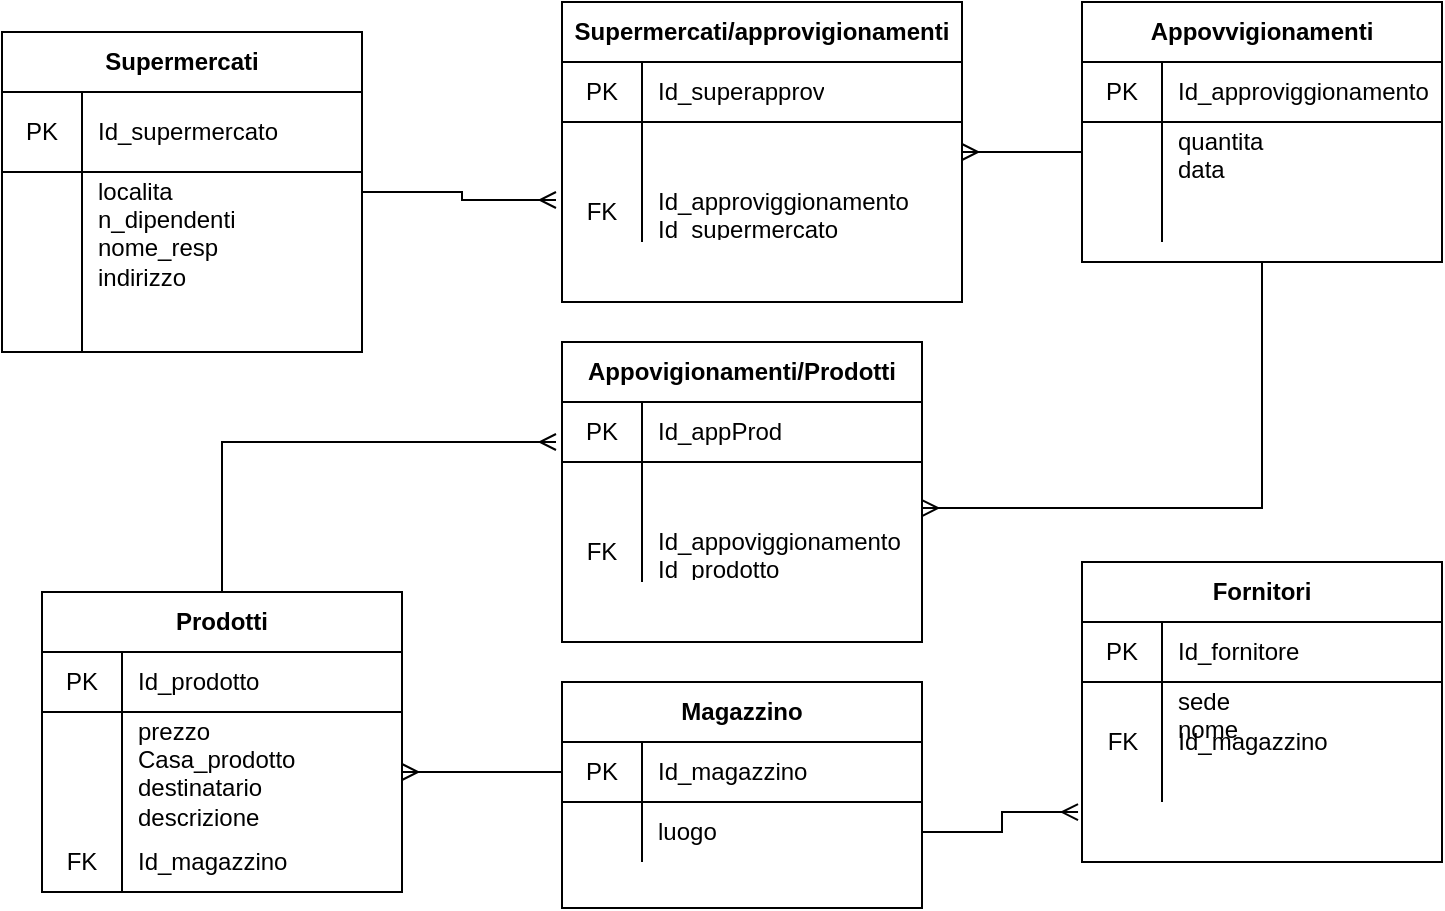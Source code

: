 <mxfile version="13.10.1" type="github">
  <diagram name="Page-1" id="e7e014a7-5840-1c2e-5031-d8a46d1fe8dd">
    <mxGraphModel dx="1934" dy="1323" grid="1" gridSize="10" guides="1" tooltips="1" connect="1" arrows="1" fold="1" page="1" pageScale="1" pageWidth="1169" pageHeight="826" background="#ffffff" math="0" shadow="0">
      <root>
        <mxCell id="0" />
        <mxCell id="1" parent="0" />
        <mxCell id="L-JZJ5lhQavrDPrTdJV8-103" style="edgeStyle=orthogonalEdgeStyle;rounded=0;orthogonalLoop=1;jettySize=auto;html=1;entryX=-0.015;entryY=0.3;entryDx=0;entryDy=0;entryPerimeter=0;endArrow=ERmany;endFill=0;" edge="1" parent="1" source="L-JZJ5lhQavrDPrTdJV8-41" target="L-JZJ5lhQavrDPrTdJV8-100">
          <mxGeometry relative="1" as="geometry" />
        </mxCell>
        <mxCell id="L-JZJ5lhQavrDPrTdJV8-41" value="Supermercati" style="shape=table;html=1;whiteSpace=wrap;startSize=30;container=1;collapsible=0;childLayout=tableLayout;fixedRows=1;rowLines=0;fontStyle=1;align=center;" vertex="1" parent="1">
          <mxGeometry x="-740" y="-535" width="180" height="160" as="geometry" />
        </mxCell>
        <mxCell id="L-JZJ5lhQavrDPrTdJV8-42" value="" style="shape=partialRectangle;html=1;whiteSpace=wrap;collapsible=0;dropTarget=0;pointerEvents=0;fillColor=none;top=0;left=0;bottom=1;right=0;points=[[0,0.5],[1,0.5]];portConstraint=eastwest;" vertex="1" parent="L-JZJ5lhQavrDPrTdJV8-41">
          <mxGeometry y="30" width="180" height="40" as="geometry" />
        </mxCell>
        <mxCell id="L-JZJ5lhQavrDPrTdJV8-43" value="PK" style="shape=partialRectangle;html=1;whiteSpace=wrap;connectable=0;fillColor=none;top=0;left=0;bottom=0;right=0;overflow=hidden;" vertex="1" parent="L-JZJ5lhQavrDPrTdJV8-42">
          <mxGeometry width="40" height="40" as="geometry" />
        </mxCell>
        <mxCell id="L-JZJ5lhQavrDPrTdJV8-44" value="Id_supermercato" style="shape=partialRectangle;html=1;whiteSpace=wrap;connectable=0;fillColor=none;top=0;left=0;bottom=0;right=0;align=left;spacingLeft=6;overflow=hidden;" vertex="1" parent="L-JZJ5lhQavrDPrTdJV8-42">
          <mxGeometry x="40" width="140" height="40" as="geometry" />
        </mxCell>
        <mxCell id="L-JZJ5lhQavrDPrTdJV8-45" value="" style="shape=partialRectangle;html=1;whiteSpace=wrap;collapsible=0;dropTarget=0;pointerEvents=0;fillColor=none;top=0;left=0;bottom=0;right=0;points=[[0,0.5],[1,0.5]];portConstraint=eastwest;" vertex="1" parent="L-JZJ5lhQavrDPrTdJV8-41">
          <mxGeometry y="70" width="180" height="60" as="geometry" />
        </mxCell>
        <mxCell id="L-JZJ5lhQavrDPrTdJV8-46" value="" style="shape=partialRectangle;html=1;whiteSpace=wrap;connectable=0;fillColor=none;top=0;left=0;bottom=0;right=0;overflow=hidden;" vertex="1" parent="L-JZJ5lhQavrDPrTdJV8-45">
          <mxGeometry width="40" height="60" as="geometry" />
        </mxCell>
        <mxCell id="L-JZJ5lhQavrDPrTdJV8-47" value="localita&lt;br&gt;n_dipendenti&lt;br&gt;nome_resp&lt;br&gt;indirizzo" style="shape=partialRectangle;html=1;whiteSpace=wrap;connectable=0;fillColor=none;top=0;left=0;bottom=0;right=0;align=left;spacingLeft=6;overflow=hidden;" vertex="1" parent="L-JZJ5lhQavrDPrTdJV8-45">
          <mxGeometry x="40" width="140" height="60" as="geometry" />
        </mxCell>
        <mxCell id="L-JZJ5lhQavrDPrTdJV8-48" value="" style="shape=partialRectangle;html=1;whiteSpace=wrap;collapsible=0;dropTarget=0;pointerEvents=0;fillColor=none;top=0;left=0;bottom=0;right=0;points=[[0,0.5],[1,0.5]];portConstraint=eastwest;" vertex="1" parent="L-JZJ5lhQavrDPrTdJV8-41">
          <mxGeometry y="130" width="180" height="30" as="geometry" />
        </mxCell>
        <mxCell id="L-JZJ5lhQavrDPrTdJV8-49" value="" style="shape=partialRectangle;html=1;whiteSpace=wrap;connectable=0;fillColor=none;top=0;left=0;bottom=0;right=0;overflow=hidden;" vertex="1" parent="L-JZJ5lhQavrDPrTdJV8-48">
          <mxGeometry width="40" height="30" as="geometry" />
        </mxCell>
        <mxCell id="L-JZJ5lhQavrDPrTdJV8-50" value="" style="shape=partialRectangle;html=1;whiteSpace=wrap;connectable=0;fillColor=none;top=0;left=0;bottom=0;right=0;align=left;spacingLeft=6;overflow=hidden;" vertex="1" parent="L-JZJ5lhQavrDPrTdJV8-48">
          <mxGeometry x="40" width="140" height="30" as="geometry" />
        </mxCell>
        <mxCell id="L-JZJ5lhQavrDPrTdJV8-122" style="edgeStyle=orthogonalEdgeStyle;rounded=0;orthogonalLoop=1;jettySize=auto;html=1;entryX=1;entryY=0.767;entryDx=0;entryDy=0;entryPerimeter=0;endArrow=ERmany;endFill=0;" edge="1" parent="1" source="L-JZJ5lhQavrDPrTdJV8-51" target="L-JZJ5lhQavrDPrTdJV8-113">
          <mxGeometry relative="1" as="geometry" />
        </mxCell>
        <mxCell id="L-JZJ5lhQavrDPrTdJV8-51" value="Appovvigionamenti" style="shape=table;html=1;whiteSpace=wrap;startSize=30;container=1;collapsible=0;childLayout=tableLayout;fixedRows=1;rowLines=0;fontStyle=1;align=center;" vertex="1" parent="1">
          <mxGeometry x="-200" y="-550" width="180" height="130" as="geometry" />
        </mxCell>
        <mxCell id="L-JZJ5lhQavrDPrTdJV8-52" value="" style="shape=partialRectangle;html=1;whiteSpace=wrap;collapsible=0;dropTarget=0;pointerEvents=0;fillColor=none;top=0;left=0;bottom=1;right=0;points=[[0,0.5],[1,0.5]];portConstraint=eastwest;" vertex="1" parent="L-JZJ5lhQavrDPrTdJV8-51">
          <mxGeometry y="30" width="180" height="30" as="geometry" />
        </mxCell>
        <mxCell id="L-JZJ5lhQavrDPrTdJV8-53" value="PK" style="shape=partialRectangle;html=1;whiteSpace=wrap;connectable=0;fillColor=none;top=0;left=0;bottom=0;right=0;overflow=hidden;" vertex="1" parent="L-JZJ5lhQavrDPrTdJV8-52">
          <mxGeometry width="40" height="30" as="geometry" />
        </mxCell>
        <mxCell id="L-JZJ5lhQavrDPrTdJV8-54" value="Id_approviggionamento" style="shape=partialRectangle;html=1;whiteSpace=wrap;connectable=0;fillColor=none;top=0;left=0;bottom=0;right=0;align=left;spacingLeft=6;overflow=hidden;" vertex="1" parent="L-JZJ5lhQavrDPrTdJV8-52">
          <mxGeometry x="40" width="140" height="30" as="geometry" />
        </mxCell>
        <mxCell id="L-JZJ5lhQavrDPrTdJV8-55" value="" style="shape=partialRectangle;html=1;whiteSpace=wrap;collapsible=0;dropTarget=0;pointerEvents=0;fillColor=none;top=0;left=0;bottom=0;right=0;points=[[0,0.5],[1,0.5]];portConstraint=eastwest;" vertex="1" parent="L-JZJ5lhQavrDPrTdJV8-51">
          <mxGeometry y="60" width="180" height="30" as="geometry" />
        </mxCell>
        <mxCell id="L-JZJ5lhQavrDPrTdJV8-56" value="" style="shape=partialRectangle;html=1;whiteSpace=wrap;connectable=0;fillColor=none;top=0;left=0;bottom=0;right=0;overflow=hidden;" vertex="1" parent="L-JZJ5lhQavrDPrTdJV8-55">
          <mxGeometry width="40" height="30" as="geometry" />
        </mxCell>
        <mxCell id="L-JZJ5lhQavrDPrTdJV8-57" value="quantita&lt;br&gt;data&lt;br&gt;" style="shape=partialRectangle;html=1;whiteSpace=wrap;connectable=0;fillColor=none;top=0;left=0;bottom=0;right=0;align=left;spacingLeft=6;overflow=hidden;" vertex="1" parent="L-JZJ5lhQavrDPrTdJV8-55">
          <mxGeometry x="40" width="140" height="30" as="geometry" />
        </mxCell>
        <mxCell id="L-JZJ5lhQavrDPrTdJV8-58" value="" style="shape=partialRectangle;html=1;whiteSpace=wrap;collapsible=0;dropTarget=0;pointerEvents=0;fillColor=none;top=0;left=0;bottom=0;right=0;points=[[0,0.5],[1,0.5]];portConstraint=eastwest;" vertex="1" parent="L-JZJ5lhQavrDPrTdJV8-51">
          <mxGeometry y="90" width="180" height="30" as="geometry" />
        </mxCell>
        <mxCell id="L-JZJ5lhQavrDPrTdJV8-59" value="" style="shape=partialRectangle;html=1;whiteSpace=wrap;connectable=0;fillColor=none;top=0;left=0;bottom=0;right=0;overflow=hidden;" vertex="1" parent="L-JZJ5lhQavrDPrTdJV8-58">
          <mxGeometry width="40" height="30" as="geometry" />
        </mxCell>
        <mxCell id="L-JZJ5lhQavrDPrTdJV8-60" value="" style="shape=partialRectangle;html=1;whiteSpace=wrap;connectable=0;fillColor=none;top=0;left=0;bottom=0;right=0;align=left;spacingLeft=6;overflow=hidden;" vertex="1" parent="L-JZJ5lhQavrDPrTdJV8-58">
          <mxGeometry x="40" width="140" height="30" as="geometry" />
        </mxCell>
        <mxCell id="L-JZJ5lhQavrDPrTdJV8-119" style="edgeStyle=orthogonalEdgeStyle;rounded=0;orthogonalLoop=1;jettySize=auto;html=1;endArrow=ERmany;endFill=0;" edge="1" parent="1" source="L-JZJ5lhQavrDPrTdJV8-61">
          <mxGeometry relative="1" as="geometry">
            <mxPoint x="-463" y="-330" as="targetPoint" />
            <Array as="points">
              <mxPoint x="-630" y="-330" />
            </Array>
          </mxGeometry>
        </mxCell>
        <mxCell id="L-JZJ5lhQavrDPrTdJV8-61" value="Prodotti" style="shape=table;html=1;whiteSpace=wrap;startSize=30;container=1;collapsible=0;childLayout=tableLayout;fixedRows=1;rowLines=0;fontStyle=1;align=center;" vertex="1" parent="1">
          <mxGeometry x="-720" y="-255" width="180" height="150" as="geometry" />
        </mxCell>
        <mxCell id="L-JZJ5lhQavrDPrTdJV8-62" value="" style="shape=partialRectangle;html=1;whiteSpace=wrap;collapsible=0;dropTarget=0;pointerEvents=0;fillColor=none;top=0;left=0;bottom=1;right=0;points=[[0,0.5],[1,0.5]];portConstraint=eastwest;" vertex="1" parent="L-JZJ5lhQavrDPrTdJV8-61">
          <mxGeometry y="30" width="180" height="30" as="geometry" />
        </mxCell>
        <mxCell id="L-JZJ5lhQavrDPrTdJV8-63" value="PK" style="shape=partialRectangle;html=1;whiteSpace=wrap;connectable=0;fillColor=none;top=0;left=0;bottom=0;right=0;overflow=hidden;" vertex="1" parent="L-JZJ5lhQavrDPrTdJV8-62">
          <mxGeometry width="40" height="30" as="geometry" />
        </mxCell>
        <mxCell id="L-JZJ5lhQavrDPrTdJV8-64" value="Id_prodotto" style="shape=partialRectangle;html=1;whiteSpace=wrap;connectable=0;fillColor=none;top=0;left=0;bottom=0;right=0;align=left;spacingLeft=6;overflow=hidden;" vertex="1" parent="L-JZJ5lhQavrDPrTdJV8-62">
          <mxGeometry x="40" width="140" height="30" as="geometry" />
        </mxCell>
        <mxCell id="L-JZJ5lhQavrDPrTdJV8-65" value="" style="shape=partialRectangle;html=1;whiteSpace=wrap;collapsible=0;dropTarget=0;pointerEvents=0;fillColor=none;top=0;left=0;bottom=0;right=0;points=[[0,0.5],[1,0.5]];portConstraint=eastwest;" vertex="1" parent="L-JZJ5lhQavrDPrTdJV8-61">
          <mxGeometry y="60" width="180" height="60" as="geometry" />
        </mxCell>
        <mxCell id="L-JZJ5lhQavrDPrTdJV8-66" value="" style="shape=partialRectangle;html=1;whiteSpace=wrap;connectable=0;fillColor=none;top=0;left=0;bottom=0;right=0;overflow=hidden;" vertex="1" parent="L-JZJ5lhQavrDPrTdJV8-65">
          <mxGeometry width="40" height="60" as="geometry" />
        </mxCell>
        <mxCell id="L-JZJ5lhQavrDPrTdJV8-67" value="prezzo&lt;br&gt;Casa_prodotto&lt;br&gt;destinatario&lt;br&gt;descrizione" style="shape=partialRectangle;html=1;whiteSpace=wrap;connectable=0;fillColor=none;top=0;left=0;bottom=0;right=0;align=left;spacingLeft=6;overflow=hidden;" vertex="1" parent="L-JZJ5lhQavrDPrTdJV8-65">
          <mxGeometry x="40" width="140" height="60" as="geometry" />
        </mxCell>
        <mxCell id="L-JZJ5lhQavrDPrTdJV8-68" value="" style="shape=partialRectangle;html=1;whiteSpace=wrap;collapsible=0;dropTarget=0;pointerEvents=0;fillColor=none;top=0;left=0;bottom=0;right=0;points=[[0,0.5],[1,0.5]];portConstraint=eastwest;" vertex="1" parent="L-JZJ5lhQavrDPrTdJV8-61">
          <mxGeometry y="120" width="180" height="30" as="geometry" />
        </mxCell>
        <mxCell id="L-JZJ5lhQavrDPrTdJV8-69" value="FK" style="shape=partialRectangle;html=1;whiteSpace=wrap;connectable=0;fillColor=none;top=0;left=0;bottom=0;right=0;overflow=hidden;" vertex="1" parent="L-JZJ5lhQavrDPrTdJV8-68">
          <mxGeometry width="40" height="30" as="geometry" />
        </mxCell>
        <mxCell id="L-JZJ5lhQavrDPrTdJV8-70" value="Id_magazzino" style="shape=partialRectangle;html=1;whiteSpace=wrap;connectable=0;fillColor=none;top=0;left=0;bottom=0;right=0;align=left;spacingLeft=6;overflow=hidden;" vertex="1" parent="L-JZJ5lhQavrDPrTdJV8-68">
          <mxGeometry x="40" width="140" height="30" as="geometry" />
        </mxCell>
        <mxCell id="L-JZJ5lhQavrDPrTdJV8-71" value="Fornitori" style="shape=table;html=1;whiteSpace=wrap;startSize=30;container=1;collapsible=0;childLayout=tableLayout;fixedRows=1;rowLines=0;fontStyle=1;align=center;" vertex="1" parent="1">
          <mxGeometry x="-200" y="-270" width="180" height="150" as="geometry" />
        </mxCell>
        <mxCell id="L-JZJ5lhQavrDPrTdJV8-72" value="" style="shape=partialRectangle;html=1;whiteSpace=wrap;collapsible=0;dropTarget=0;pointerEvents=0;fillColor=none;top=0;left=0;bottom=1;right=0;points=[[0,0.5],[1,0.5]];portConstraint=eastwest;" vertex="1" parent="L-JZJ5lhQavrDPrTdJV8-71">
          <mxGeometry y="30" width="180" height="30" as="geometry" />
        </mxCell>
        <mxCell id="L-JZJ5lhQavrDPrTdJV8-73" value="PK" style="shape=partialRectangle;html=1;whiteSpace=wrap;connectable=0;fillColor=none;top=0;left=0;bottom=0;right=0;overflow=hidden;" vertex="1" parent="L-JZJ5lhQavrDPrTdJV8-72">
          <mxGeometry width="40" height="30" as="geometry" />
        </mxCell>
        <mxCell id="L-JZJ5lhQavrDPrTdJV8-74" value="Id_fornitore" style="shape=partialRectangle;html=1;whiteSpace=wrap;connectable=0;fillColor=none;top=0;left=0;bottom=0;right=0;align=left;spacingLeft=6;overflow=hidden;" vertex="1" parent="L-JZJ5lhQavrDPrTdJV8-72">
          <mxGeometry x="40" width="140" height="30" as="geometry" />
        </mxCell>
        <mxCell id="L-JZJ5lhQavrDPrTdJV8-75" value="" style="shape=partialRectangle;html=1;whiteSpace=wrap;collapsible=0;dropTarget=0;pointerEvents=0;fillColor=none;top=0;left=0;bottom=0;right=0;points=[[0,0.5],[1,0.5]];portConstraint=eastwest;" vertex="1" parent="L-JZJ5lhQavrDPrTdJV8-71">
          <mxGeometry y="60" width="180" height="30" as="geometry" />
        </mxCell>
        <mxCell id="L-JZJ5lhQavrDPrTdJV8-76" value="" style="shape=partialRectangle;html=1;whiteSpace=wrap;connectable=0;fillColor=none;top=0;left=0;bottom=0;right=0;overflow=hidden;" vertex="1" parent="L-JZJ5lhQavrDPrTdJV8-75">
          <mxGeometry width="40" height="30" as="geometry" />
        </mxCell>
        <mxCell id="L-JZJ5lhQavrDPrTdJV8-77" value="sede&lt;br&gt;nome&lt;br&gt;codice_fiscale" style="shape=partialRectangle;html=1;whiteSpace=wrap;connectable=0;fillColor=none;top=0;left=0;bottom=0;right=0;align=left;spacingLeft=6;overflow=hidden;" vertex="1" parent="L-JZJ5lhQavrDPrTdJV8-75">
          <mxGeometry x="40" width="140" height="30" as="geometry" />
        </mxCell>
        <mxCell id="L-JZJ5lhQavrDPrTdJV8-78" value="" style="shape=partialRectangle;html=1;whiteSpace=wrap;collapsible=0;dropTarget=0;pointerEvents=0;fillColor=none;top=0;left=0;bottom=0;right=0;points=[[0,0.5],[1,0.5]];portConstraint=eastwest;" vertex="1" parent="L-JZJ5lhQavrDPrTdJV8-71">
          <mxGeometry y="90" width="180" height="30" as="geometry" />
        </mxCell>
        <mxCell id="L-JZJ5lhQavrDPrTdJV8-79" value="" style="shape=partialRectangle;html=1;whiteSpace=wrap;connectable=0;fillColor=none;top=0;left=0;bottom=0;right=0;overflow=hidden;" vertex="1" parent="L-JZJ5lhQavrDPrTdJV8-78">
          <mxGeometry width="40" height="30" as="geometry" />
        </mxCell>
        <mxCell id="L-JZJ5lhQavrDPrTdJV8-80" value="" style="shape=partialRectangle;html=1;whiteSpace=wrap;connectable=0;fillColor=none;top=0;left=0;bottom=0;right=0;align=left;spacingLeft=6;overflow=hidden;" vertex="1" parent="L-JZJ5lhQavrDPrTdJV8-78">
          <mxGeometry x="40" width="140" height="30" as="geometry" />
        </mxCell>
        <mxCell id="L-JZJ5lhQavrDPrTdJV8-83" value="Magazzino" style="shape=table;html=1;whiteSpace=wrap;startSize=30;container=1;collapsible=0;childLayout=tableLayout;fixedRows=1;rowLines=0;fontStyle=1;align=center;" vertex="1" parent="1">
          <mxGeometry x="-460" y="-210" width="180" height="113" as="geometry" />
        </mxCell>
        <mxCell id="L-JZJ5lhQavrDPrTdJV8-84" value="" style="shape=partialRectangle;html=1;whiteSpace=wrap;collapsible=0;dropTarget=0;pointerEvents=0;fillColor=none;top=0;left=0;bottom=1;right=0;points=[[0,0.5],[1,0.5]];portConstraint=eastwest;" vertex="1" parent="L-JZJ5lhQavrDPrTdJV8-83">
          <mxGeometry y="30" width="180" height="30" as="geometry" />
        </mxCell>
        <mxCell id="L-JZJ5lhQavrDPrTdJV8-85" value="PK" style="shape=partialRectangle;html=1;whiteSpace=wrap;connectable=0;fillColor=none;top=0;left=0;bottom=0;right=0;overflow=hidden;" vertex="1" parent="L-JZJ5lhQavrDPrTdJV8-84">
          <mxGeometry width="40" height="30" as="geometry" />
        </mxCell>
        <mxCell id="L-JZJ5lhQavrDPrTdJV8-86" value="Id_magazzino" style="shape=partialRectangle;html=1;whiteSpace=wrap;connectable=0;fillColor=none;top=0;left=0;bottom=0;right=0;align=left;spacingLeft=6;overflow=hidden;" vertex="1" parent="L-JZJ5lhQavrDPrTdJV8-84">
          <mxGeometry x="40" width="140" height="30" as="geometry" />
        </mxCell>
        <mxCell id="L-JZJ5lhQavrDPrTdJV8-90" value="" style="shape=partialRectangle;html=1;whiteSpace=wrap;collapsible=0;dropTarget=0;pointerEvents=0;fillColor=none;top=0;left=0;bottom=0;right=0;points=[[0,0.5],[1,0.5]];portConstraint=eastwest;" vertex="1" parent="L-JZJ5lhQavrDPrTdJV8-83">
          <mxGeometry y="60" width="180" height="30" as="geometry" />
        </mxCell>
        <mxCell id="L-JZJ5lhQavrDPrTdJV8-91" value="" style="shape=partialRectangle;html=1;whiteSpace=wrap;connectable=0;fillColor=none;top=0;left=0;bottom=0;right=0;overflow=hidden;" vertex="1" parent="L-JZJ5lhQavrDPrTdJV8-90">
          <mxGeometry width="40" height="30" as="geometry" />
        </mxCell>
        <mxCell id="L-JZJ5lhQavrDPrTdJV8-92" value="luogo" style="shape=partialRectangle;html=1;whiteSpace=wrap;connectable=0;fillColor=none;top=0;left=0;bottom=0;right=0;align=left;spacingLeft=6;overflow=hidden;" vertex="1" parent="L-JZJ5lhQavrDPrTdJV8-90">
          <mxGeometry x="40" width="140" height="30" as="geometry" />
        </mxCell>
        <mxCell id="L-JZJ5lhQavrDPrTdJV8-93" value="Supermercati/approvigionamenti" style="shape=table;html=1;whiteSpace=wrap;startSize=30;container=1;collapsible=0;childLayout=tableLayout;fixedRows=1;rowLines=0;fontStyle=1;align=center;" vertex="1" parent="1">
          <mxGeometry x="-460" y="-550" width="200" height="150" as="geometry" />
        </mxCell>
        <mxCell id="L-JZJ5lhQavrDPrTdJV8-94" value="" style="shape=partialRectangle;html=1;whiteSpace=wrap;collapsible=0;dropTarget=0;pointerEvents=0;fillColor=none;top=0;left=0;bottom=1;right=0;points=[[0,0.5],[1,0.5]];portConstraint=eastwest;" vertex="1" parent="L-JZJ5lhQavrDPrTdJV8-93">
          <mxGeometry y="30" width="200" height="30" as="geometry" />
        </mxCell>
        <mxCell id="L-JZJ5lhQavrDPrTdJV8-95" value="PK" style="shape=partialRectangle;html=1;whiteSpace=wrap;connectable=0;fillColor=none;top=0;left=0;bottom=0;right=0;overflow=hidden;" vertex="1" parent="L-JZJ5lhQavrDPrTdJV8-94">
          <mxGeometry width="40" height="30" as="geometry" />
        </mxCell>
        <mxCell id="L-JZJ5lhQavrDPrTdJV8-96" value="Id_superapprov" style="shape=partialRectangle;html=1;whiteSpace=wrap;connectable=0;fillColor=none;top=0;left=0;bottom=0;right=0;align=left;spacingLeft=6;overflow=hidden;" vertex="1" parent="L-JZJ5lhQavrDPrTdJV8-94">
          <mxGeometry x="40" width="160" height="30" as="geometry" />
        </mxCell>
        <mxCell id="L-JZJ5lhQavrDPrTdJV8-97" value="" style="shape=partialRectangle;html=1;whiteSpace=wrap;collapsible=0;dropTarget=0;pointerEvents=0;fillColor=none;top=0;left=0;bottom=0;right=0;points=[[0,0.5],[1,0.5]];portConstraint=eastwest;" vertex="1" parent="L-JZJ5lhQavrDPrTdJV8-93">
          <mxGeometry y="60" width="200" height="30" as="geometry" />
        </mxCell>
        <mxCell id="L-JZJ5lhQavrDPrTdJV8-98" value="" style="shape=partialRectangle;html=1;whiteSpace=wrap;connectable=0;fillColor=none;top=0;left=0;bottom=0;right=0;overflow=hidden;" vertex="1" parent="L-JZJ5lhQavrDPrTdJV8-97">
          <mxGeometry width="40" height="30" as="geometry" />
        </mxCell>
        <mxCell id="L-JZJ5lhQavrDPrTdJV8-99" value="" style="shape=partialRectangle;html=1;whiteSpace=wrap;connectable=0;fillColor=none;top=0;left=0;bottom=0;right=0;align=left;spacingLeft=6;overflow=hidden;" vertex="1" parent="L-JZJ5lhQavrDPrTdJV8-97">
          <mxGeometry x="40" width="160" height="30" as="geometry" />
        </mxCell>
        <mxCell id="L-JZJ5lhQavrDPrTdJV8-100" value="" style="shape=partialRectangle;html=1;whiteSpace=wrap;collapsible=0;dropTarget=0;pointerEvents=0;fillColor=none;top=0;left=0;bottom=0;right=0;points=[[0,0.5],[1,0.5]];portConstraint=eastwest;" vertex="1" parent="L-JZJ5lhQavrDPrTdJV8-93">
          <mxGeometry y="90" width="200" height="30" as="geometry" />
        </mxCell>
        <mxCell id="L-JZJ5lhQavrDPrTdJV8-101" value="FK" style="shape=partialRectangle;html=1;whiteSpace=wrap;connectable=0;fillColor=none;top=0;left=0;bottom=0;right=0;overflow=hidden;" vertex="1" parent="L-JZJ5lhQavrDPrTdJV8-100">
          <mxGeometry width="40" height="30" as="geometry" />
        </mxCell>
        <mxCell id="L-JZJ5lhQavrDPrTdJV8-102" value="&lt;span&gt;Id_approviggionamento&lt;/span&gt;&lt;br&gt;&lt;span&gt;Id_supermercato&lt;/span&gt;" style="shape=partialRectangle;html=1;whiteSpace=wrap;connectable=0;fillColor=none;top=0;left=0;bottom=0;right=0;align=left;spacingLeft=6;overflow=hidden;" vertex="1" parent="L-JZJ5lhQavrDPrTdJV8-100">
          <mxGeometry x="40" width="160" height="30" as="geometry" />
        </mxCell>
        <mxCell id="L-JZJ5lhQavrDPrTdJV8-104" style="edgeStyle=orthogonalEdgeStyle;rounded=0;orthogonalLoop=1;jettySize=auto;html=1;entryX=1;entryY=0.5;entryDx=0;entryDy=0;endArrow=ERmany;endFill=0;" edge="1" parent="1" source="L-JZJ5lhQavrDPrTdJV8-55" target="L-JZJ5lhQavrDPrTdJV8-97">
          <mxGeometry relative="1" as="geometry" />
        </mxCell>
        <mxCell id="L-JZJ5lhQavrDPrTdJV8-105" style="edgeStyle=orthogonalEdgeStyle;rounded=0;orthogonalLoop=1;jettySize=auto;html=1;entryX=1;entryY=0.5;entryDx=0;entryDy=0;endArrow=ERmany;endFill=0;" edge="1" parent="1" source="L-JZJ5lhQavrDPrTdJV8-84" target="L-JZJ5lhQavrDPrTdJV8-65">
          <mxGeometry relative="1" as="geometry" />
        </mxCell>
        <mxCell id="L-JZJ5lhQavrDPrTdJV8-106" style="edgeStyle=orthogonalEdgeStyle;rounded=0;orthogonalLoop=1;jettySize=auto;html=1;entryX=-0.011;entryY=1.167;entryDx=0;entryDy=0;entryPerimeter=0;endArrow=ERmany;endFill=0;" edge="1" parent="1" source="L-JZJ5lhQavrDPrTdJV8-90" target="L-JZJ5lhQavrDPrTdJV8-78">
          <mxGeometry relative="1" as="geometry" />
        </mxCell>
        <mxCell id="L-JZJ5lhQavrDPrTdJV8-107" value="FK" style="text;html=1;align=center;verticalAlign=middle;resizable=0;points=[];autosize=1;" vertex="1" parent="1">
          <mxGeometry x="-195" y="-190" width="30" height="20" as="geometry" />
        </mxCell>
        <mxCell id="L-JZJ5lhQavrDPrTdJV8-108" value="Id_magazzino" style="text;html=1;align=center;verticalAlign=middle;resizable=0;points=[];autosize=1;" vertex="1" parent="1">
          <mxGeometry x="-160" y="-190" width="90" height="20" as="geometry" />
        </mxCell>
        <mxCell id="L-JZJ5lhQavrDPrTdJV8-109" value="Appovigionamenti/Prodotti" style="shape=table;html=1;whiteSpace=wrap;startSize=30;container=1;collapsible=0;childLayout=tableLayout;fixedRows=1;rowLines=0;fontStyle=1;align=center;" vertex="1" parent="1">
          <mxGeometry x="-460" y="-380" width="180" height="150" as="geometry" />
        </mxCell>
        <mxCell id="L-JZJ5lhQavrDPrTdJV8-110" value="" style="shape=partialRectangle;html=1;whiteSpace=wrap;collapsible=0;dropTarget=0;pointerEvents=0;fillColor=none;top=0;left=0;bottom=1;right=0;points=[[0,0.5],[1,0.5]];portConstraint=eastwest;" vertex="1" parent="L-JZJ5lhQavrDPrTdJV8-109">
          <mxGeometry y="30" width="180" height="30" as="geometry" />
        </mxCell>
        <mxCell id="L-JZJ5lhQavrDPrTdJV8-111" value="PK" style="shape=partialRectangle;html=1;whiteSpace=wrap;connectable=0;fillColor=none;top=0;left=0;bottom=0;right=0;overflow=hidden;" vertex="1" parent="L-JZJ5lhQavrDPrTdJV8-110">
          <mxGeometry width="40" height="30" as="geometry" />
        </mxCell>
        <mxCell id="L-JZJ5lhQavrDPrTdJV8-112" value="Id_appProd" style="shape=partialRectangle;html=1;whiteSpace=wrap;connectable=0;fillColor=none;top=0;left=0;bottom=0;right=0;align=left;spacingLeft=6;overflow=hidden;" vertex="1" parent="L-JZJ5lhQavrDPrTdJV8-110">
          <mxGeometry x="40" width="140" height="30" as="geometry" />
        </mxCell>
        <mxCell id="L-JZJ5lhQavrDPrTdJV8-113" value="" style="shape=partialRectangle;html=1;whiteSpace=wrap;collapsible=0;dropTarget=0;pointerEvents=0;fillColor=none;top=0;left=0;bottom=0;right=0;points=[[0,0.5],[1,0.5]];portConstraint=eastwest;" vertex="1" parent="L-JZJ5lhQavrDPrTdJV8-109">
          <mxGeometry y="60" width="180" height="30" as="geometry" />
        </mxCell>
        <mxCell id="L-JZJ5lhQavrDPrTdJV8-114" value="" style="shape=partialRectangle;html=1;whiteSpace=wrap;connectable=0;fillColor=none;top=0;left=0;bottom=0;right=0;overflow=hidden;" vertex="1" parent="L-JZJ5lhQavrDPrTdJV8-113">
          <mxGeometry width="40" height="30" as="geometry" />
        </mxCell>
        <mxCell id="L-JZJ5lhQavrDPrTdJV8-115" value="" style="shape=partialRectangle;html=1;whiteSpace=wrap;connectable=0;fillColor=none;top=0;left=0;bottom=0;right=0;align=left;spacingLeft=6;overflow=hidden;" vertex="1" parent="L-JZJ5lhQavrDPrTdJV8-113">
          <mxGeometry x="40" width="140" height="30" as="geometry" />
        </mxCell>
        <mxCell id="L-JZJ5lhQavrDPrTdJV8-116" value="" style="shape=partialRectangle;html=1;whiteSpace=wrap;collapsible=0;dropTarget=0;pointerEvents=0;fillColor=none;top=0;left=0;bottom=0;right=0;points=[[0,0.5],[1,0.5]];portConstraint=eastwest;" vertex="1" parent="L-JZJ5lhQavrDPrTdJV8-109">
          <mxGeometry y="90" width="180" height="30" as="geometry" />
        </mxCell>
        <mxCell id="L-JZJ5lhQavrDPrTdJV8-117" value="FK" style="shape=partialRectangle;html=1;whiteSpace=wrap;connectable=0;fillColor=none;top=0;left=0;bottom=0;right=0;overflow=hidden;" vertex="1" parent="L-JZJ5lhQavrDPrTdJV8-116">
          <mxGeometry width="40" height="30" as="geometry" />
        </mxCell>
        <mxCell id="L-JZJ5lhQavrDPrTdJV8-118" value="Id_appoviggionamento&lt;br&gt;Id_prodotto" style="shape=partialRectangle;html=1;whiteSpace=wrap;connectable=0;fillColor=none;top=0;left=0;bottom=0;right=0;align=left;spacingLeft=6;overflow=hidden;" vertex="1" parent="L-JZJ5lhQavrDPrTdJV8-116">
          <mxGeometry x="40" width="140" height="30" as="geometry" />
        </mxCell>
      </root>
    </mxGraphModel>
  </diagram>
</mxfile>

